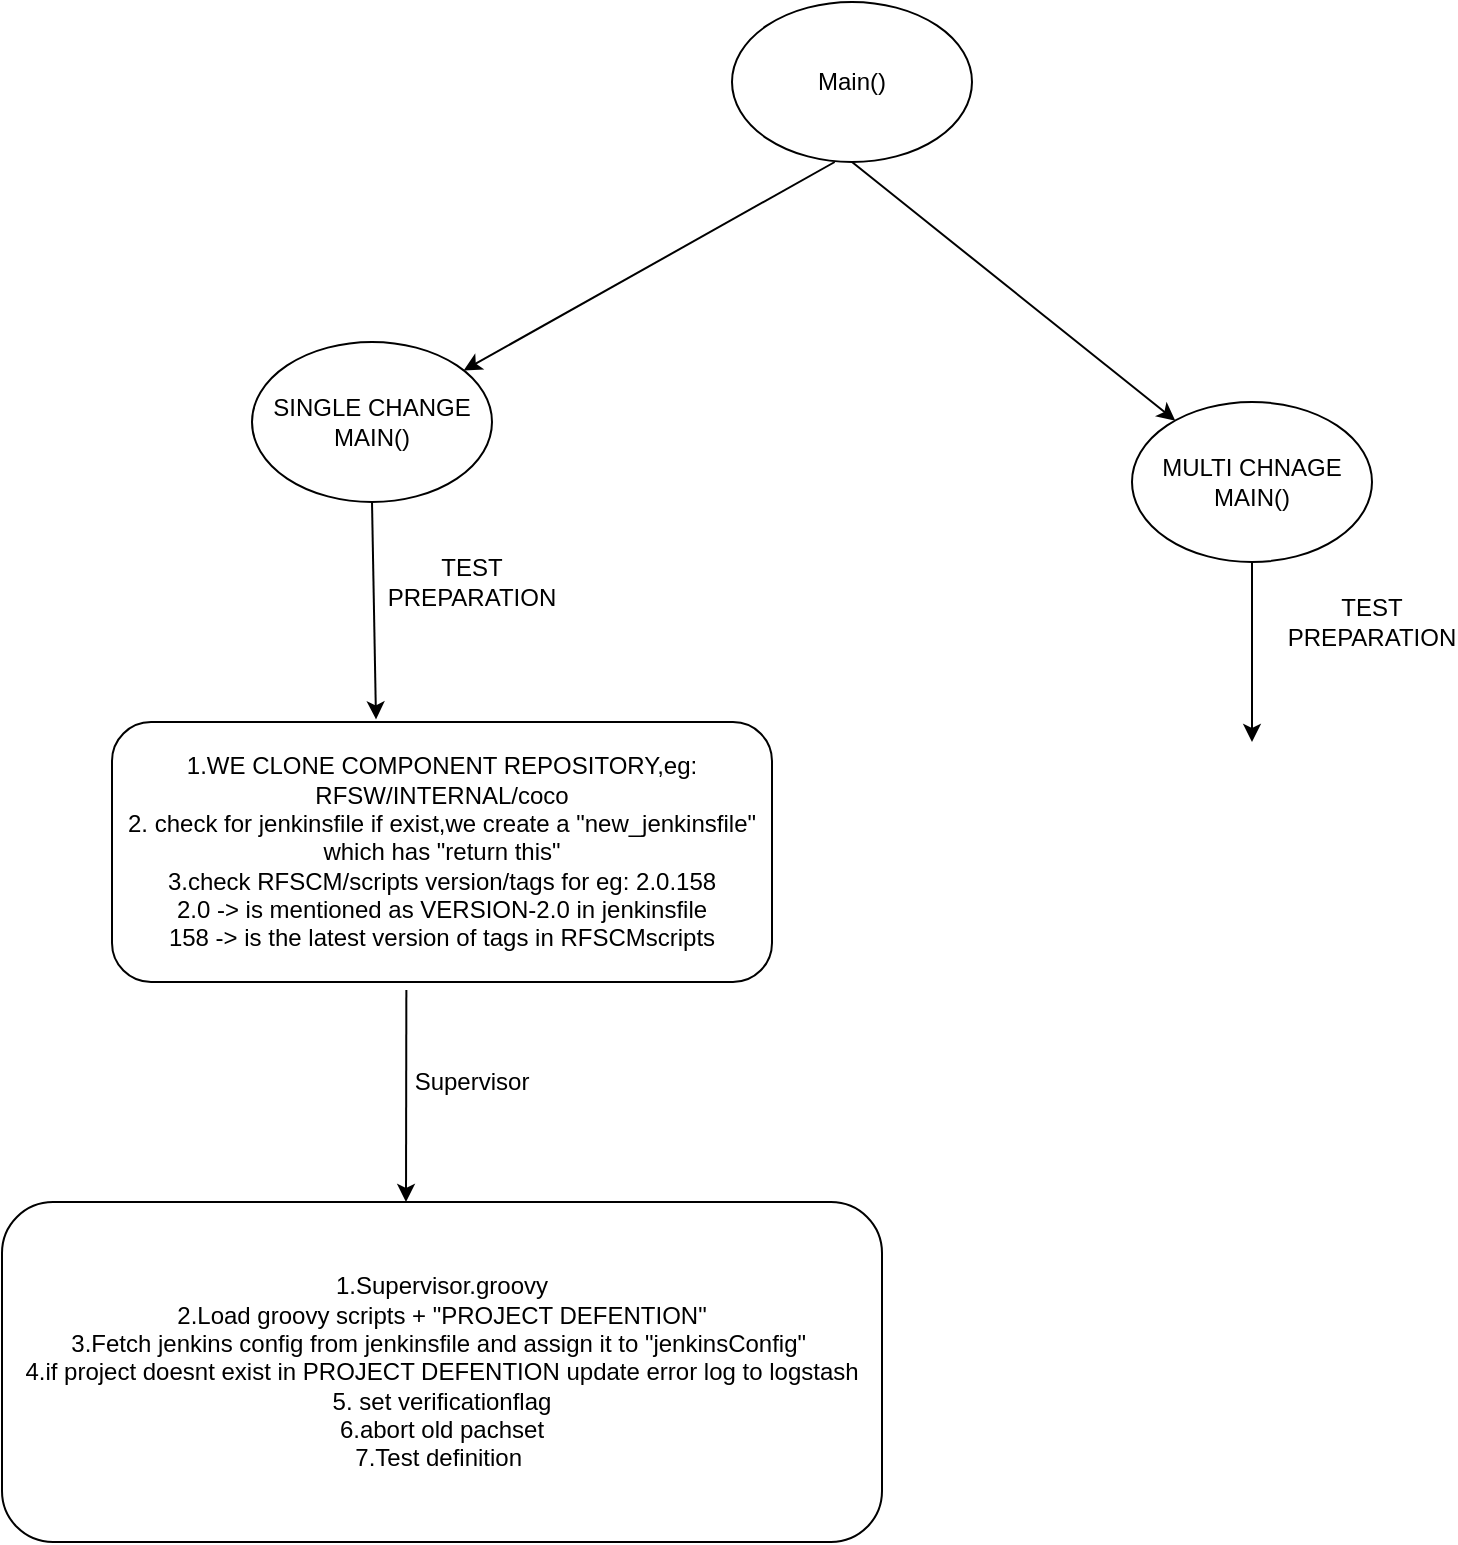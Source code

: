 <mxfile version="14.3.1" type="github">
  <diagram name="Page-1" id="74e2e168-ea6b-b213-b513-2b3c1d86103e">
    <mxGraphModel dx="2234" dy="2949" grid="1" gridSize="10" guides="1" tooltips="1" connect="1" arrows="1" fold="1" page="1" pageScale="1" pageWidth="1100" pageHeight="850" background="#ffffff" math="0" shadow="0">
      <root>
        <mxCell id="0" />
        <mxCell id="1" parent="0" />
        <mxCell id="M81uTlNmi1jbp-CZmufy-1" value="Main()" style="ellipse;whiteSpace=wrap;html=1;" vertex="1" parent="1">
          <mxGeometry x="390" y="-860" width="120" height="80" as="geometry" />
        </mxCell>
        <mxCell id="M81uTlNmi1jbp-CZmufy-2" value="" style="endArrow=classic;html=1;exitX=0.428;exitY=1;exitDx=0;exitDy=0;exitPerimeter=0;" edge="1" parent="1" source="M81uTlNmi1jbp-CZmufy-1" target="M81uTlNmi1jbp-CZmufy-3">
          <mxGeometry width="50" height="50" relative="1" as="geometry">
            <mxPoint x="440" y="-770" as="sourcePoint" />
            <mxPoint x="220" y="-670" as="targetPoint" />
          </mxGeometry>
        </mxCell>
        <mxCell id="M81uTlNmi1jbp-CZmufy-3" value="SINGLE CHANGE MAIN()" style="ellipse;whiteSpace=wrap;html=1;" vertex="1" parent="1">
          <mxGeometry x="150" y="-690" width="120" height="80" as="geometry" />
        </mxCell>
        <mxCell id="M81uTlNmi1jbp-CZmufy-4" value="" style="endArrow=classic;html=1;exitX=0.5;exitY=1;exitDx=0;exitDy=0;" edge="1" parent="1" source="M81uTlNmi1jbp-CZmufy-1" target="M81uTlNmi1jbp-CZmufy-5">
          <mxGeometry width="50" height="50" relative="1" as="geometry">
            <mxPoint x="440" y="-630" as="sourcePoint" />
            <mxPoint x="650" y="-620" as="targetPoint" />
          </mxGeometry>
        </mxCell>
        <mxCell id="M81uTlNmi1jbp-CZmufy-5" value="MULTI CHNAGE MAIN()" style="ellipse;whiteSpace=wrap;html=1;" vertex="1" parent="1">
          <mxGeometry x="590" y="-660" width="120" height="80" as="geometry" />
        </mxCell>
        <mxCell id="M81uTlNmi1jbp-CZmufy-6" value="" style="endArrow=classic;html=1;exitX=0.5;exitY=1;exitDx=0;exitDy=0;entryX=0.4;entryY=-0.01;entryDx=0;entryDy=0;entryPerimeter=0;" edge="1" parent="1" source="M81uTlNmi1jbp-CZmufy-3" target="M81uTlNmi1jbp-CZmufy-10">
          <mxGeometry width="50" height="50" relative="1" as="geometry">
            <mxPoint x="440" y="-630" as="sourcePoint" />
            <mxPoint x="200" y="-500" as="targetPoint" />
          </mxGeometry>
        </mxCell>
        <mxCell id="M81uTlNmi1jbp-CZmufy-7" value="TEST PREPARATION" style="text;html=1;strokeColor=none;fillColor=none;align=center;verticalAlign=middle;whiteSpace=wrap;rounded=0;" vertex="1" parent="1">
          <mxGeometry x="240" y="-580" width="40" height="20" as="geometry" />
        </mxCell>
        <mxCell id="M81uTlNmi1jbp-CZmufy-8" value="" style="endArrow=classic;html=1;exitX=0.5;exitY=1;exitDx=0;exitDy=0;" edge="1" parent="1" source="M81uTlNmi1jbp-CZmufy-5">
          <mxGeometry width="50" height="50" relative="1" as="geometry">
            <mxPoint x="650" y="-560" as="sourcePoint" />
            <mxPoint x="650" y="-490" as="targetPoint" />
          </mxGeometry>
        </mxCell>
        <mxCell id="M81uTlNmi1jbp-CZmufy-9" value="TEST PREPARATION" style="text;html=1;strokeColor=none;fillColor=none;align=center;verticalAlign=middle;whiteSpace=wrap;rounded=0;" vertex="1" parent="1">
          <mxGeometry x="690" y="-560" width="40" height="20" as="geometry" />
        </mxCell>
        <mxCell id="M81uTlNmi1jbp-CZmufy-10" value="1.WE CLONE COMPONENT REPOSITORY,eg: RFSW/INTERNAL/coco&lt;br&gt;2. check for jenkinsfile if exist,we create a &quot;new_jenkinsfile&quot; which has &quot;return this&quot;&lt;br&gt;3.check RFSCM/scripts version/tags for eg: 2.0.158&lt;br&gt;2.0 -&amp;gt; is mentioned as VERSION-2.0 in jenkinsfile&lt;br&gt;158 -&amp;gt; is the latest version of tags in RFSCMscripts" style="rounded=1;whiteSpace=wrap;html=1;" vertex="1" parent="1">
          <mxGeometry x="80" y="-500" width="330" height="130" as="geometry" />
        </mxCell>
        <mxCell id="M81uTlNmi1jbp-CZmufy-11" value="" style="endArrow=classic;html=1;exitX=0.446;exitY=1.031;exitDx=0;exitDy=0;exitPerimeter=0;" edge="1" parent="1" source="M81uTlNmi1jbp-CZmufy-10">
          <mxGeometry width="50" height="50" relative="1" as="geometry">
            <mxPoint x="430" y="-400" as="sourcePoint" />
            <mxPoint x="227" y="-260" as="targetPoint" />
          </mxGeometry>
        </mxCell>
        <mxCell id="M81uTlNmi1jbp-CZmufy-13" value="Supervisor" style="text;html=1;strokeColor=none;fillColor=none;align=center;verticalAlign=middle;whiteSpace=wrap;rounded=0;" vertex="1" parent="1">
          <mxGeometry x="240" y="-330" width="40" height="20" as="geometry" />
        </mxCell>
        <mxCell id="M81uTlNmi1jbp-CZmufy-15" value="1.Supervisor.groovy&lt;br&gt;2.Load groovy scripts + &quot;PROJECT DEFENTION&quot;&lt;br&gt;3.Fetch jenkins config from jenkinsfile and assign it to &quot;jenkinsConfig&quot;&amp;nbsp;&lt;br&gt;4.if project doesnt exist in PROJECT DEFENTION update error log to logstash&lt;br&gt;5. set verificationflag&lt;br&gt;6.abort old pachset&lt;br&gt;7.Test definition&amp;nbsp;" style="rounded=1;whiteSpace=wrap;html=1;" vertex="1" parent="1">
          <mxGeometry x="25" y="-260" width="440" height="170" as="geometry" />
        </mxCell>
      </root>
    </mxGraphModel>
  </diagram>
</mxfile>
